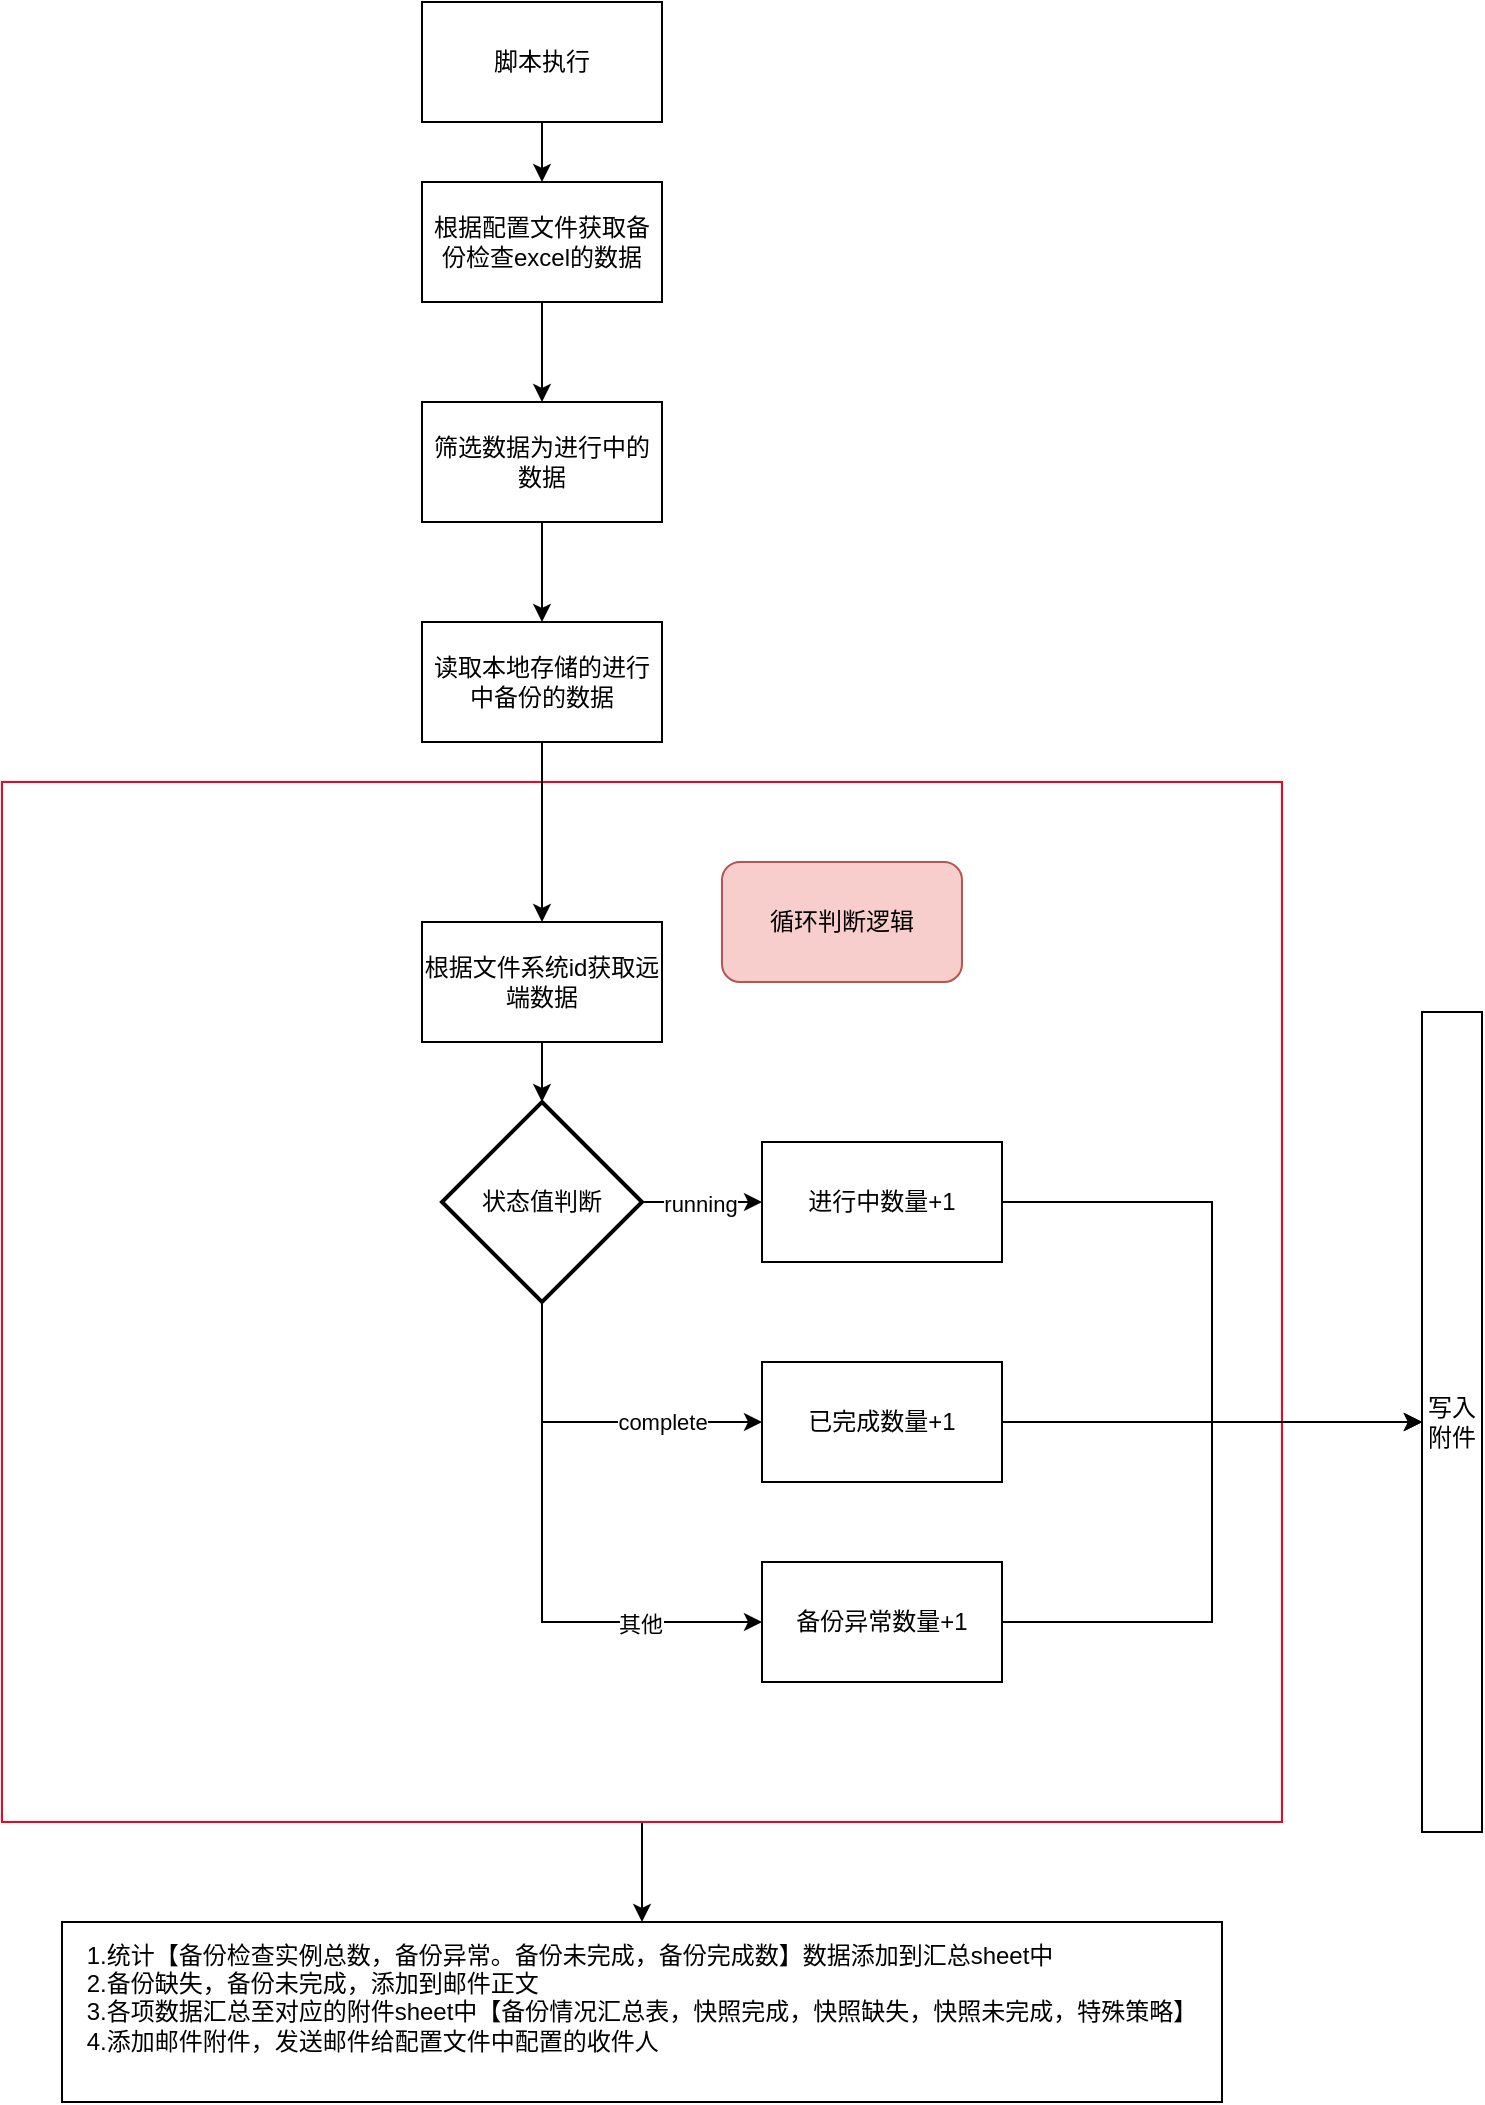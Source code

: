 <mxfile version="22.1.16" type="github">
  <diagram name="Page-1" id="12e1b939-464a-85fe-373e-61e167be1490">
    <mxGraphModel dx="1079" dy="714" grid="1" gridSize="10" guides="1" tooltips="1" connect="1" arrows="1" fold="1" page="1" pageScale="1.5" pageWidth="1169" pageHeight="826" background="none" math="0" shadow="0">
      <root>
        <mxCell id="0" />
        <mxCell id="1" parent="0" />
        <mxCell id="3ZXkjY_nbE6o7iCO6559-40" value="" style="edgeStyle=orthogonalEdgeStyle;rounded=0;orthogonalLoop=1;jettySize=auto;html=1;" edge="1" parent="1" source="3ZXkjY_nbE6o7iCO6559-17" target="3ZXkjY_nbE6o7iCO6559-39">
          <mxGeometry relative="1" as="geometry" />
        </mxCell>
        <mxCell id="3ZXkjY_nbE6o7iCO6559-17" value="" style="rounded=0;whiteSpace=wrap;html=1;labelBackgroundColor=none;labelBorderColor=#FF250D;strokeColor=#f9011a;" vertex="1" parent="1">
          <mxGeometry x="480" y="460" width="640" height="520" as="geometry" />
        </mxCell>
        <mxCell id="3ZXkjY_nbE6o7iCO6559-3" value="" style="edgeStyle=orthogonalEdgeStyle;rounded=0;orthogonalLoop=1;jettySize=auto;html=1;" edge="1" parent="1" source="3ZXkjY_nbE6o7iCO6559-1" target="3ZXkjY_nbE6o7iCO6559-2">
          <mxGeometry relative="1" as="geometry" />
        </mxCell>
        <mxCell id="3ZXkjY_nbE6o7iCO6559-1" value="脚本执行" style="rounded=0;whiteSpace=wrap;html=1;" vertex="1" parent="1">
          <mxGeometry x="690" y="70" width="120" height="60" as="geometry" />
        </mxCell>
        <mxCell id="3ZXkjY_nbE6o7iCO6559-7" value="" style="edgeStyle=orthogonalEdgeStyle;rounded=0;orthogonalLoop=1;jettySize=auto;html=1;" edge="1" parent="1" source="3ZXkjY_nbE6o7iCO6559-2" target="3ZXkjY_nbE6o7iCO6559-13">
          <mxGeometry relative="1" as="geometry">
            <mxPoint x="750" y="260" as="targetPoint" />
          </mxGeometry>
        </mxCell>
        <mxCell id="3ZXkjY_nbE6o7iCO6559-2" value="根据配置文件获取备份检查excel的数据" style="rounded=0;whiteSpace=wrap;html=1;" vertex="1" parent="1">
          <mxGeometry x="690" y="160" width="120" height="60" as="geometry" />
        </mxCell>
        <mxCell id="3ZXkjY_nbE6o7iCO6559-16" value="" style="edgeStyle=orthogonalEdgeStyle;rounded=0;orthogonalLoop=1;jettySize=auto;html=1;" edge="1" parent="1" source="3ZXkjY_nbE6o7iCO6559-4" target="3ZXkjY_nbE6o7iCO6559-15">
          <mxGeometry relative="1" as="geometry" />
        </mxCell>
        <mxCell id="3ZXkjY_nbE6o7iCO6559-4" value="读取本地存储的进行中备份的数据" style="rounded=0;whiteSpace=wrap;html=1;" vertex="1" parent="1">
          <mxGeometry x="690" y="380" width="120" height="60" as="geometry" />
        </mxCell>
        <mxCell id="3ZXkjY_nbE6o7iCO6559-14" value="" style="edgeStyle=orthogonalEdgeStyle;rounded=0;orthogonalLoop=1;jettySize=auto;html=1;" edge="1" parent="1" source="3ZXkjY_nbE6o7iCO6559-13" target="3ZXkjY_nbE6o7iCO6559-4">
          <mxGeometry relative="1" as="geometry" />
        </mxCell>
        <mxCell id="3ZXkjY_nbE6o7iCO6559-13" value="筛选数据为进行中的数据" style="rounded=0;whiteSpace=wrap;html=1;" vertex="1" parent="1">
          <mxGeometry x="690" y="270" width="120" height="60" as="geometry" />
        </mxCell>
        <mxCell id="3ZXkjY_nbE6o7iCO6559-23" value="" style="edgeStyle=orthogonalEdgeStyle;rounded=0;orthogonalLoop=1;jettySize=auto;html=1;" edge="1" parent="1" source="3ZXkjY_nbE6o7iCO6559-15" target="3ZXkjY_nbE6o7iCO6559-22">
          <mxGeometry relative="1" as="geometry" />
        </mxCell>
        <mxCell id="3ZXkjY_nbE6o7iCO6559-15" value="根据文件系统id获取远端数据" style="rounded=0;whiteSpace=wrap;html=1;" vertex="1" parent="1">
          <mxGeometry x="690" y="530" width="120" height="60" as="geometry" />
        </mxCell>
        <mxCell id="3ZXkjY_nbE6o7iCO6559-19" value="循环判断逻辑" style="rounded=1;whiteSpace=wrap;html=1;fillColor=#f8cecc;strokeColor=#b85450;" vertex="1" parent="1">
          <mxGeometry x="840" y="500" width="120" height="60" as="geometry" />
        </mxCell>
        <mxCell id="3ZXkjY_nbE6o7iCO6559-25" value="" style="edgeStyle=orthogonalEdgeStyle;rounded=0;orthogonalLoop=1;jettySize=auto;html=1;" edge="1" parent="1" source="3ZXkjY_nbE6o7iCO6559-22" target="3ZXkjY_nbE6o7iCO6559-24">
          <mxGeometry relative="1" as="geometry" />
        </mxCell>
        <mxCell id="3ZXkjY_nbE6o7iCO6559-26" value="running" style="edgeLabel;html=1;align=center;verticalAlign=middle;resizable=0;points=[];" vertex="1" connectable="0" parent="3ZXkjY_nbE6o7iCO6559-25">
          <mxGeometry x="-0.033" y="-1" relative="1" as="geometry">
            <mxPoint as="offset" />
          </mxGeometry>
        </mxCell>
        <mxCell id="3ZXkjY_nbE6o7iCO6559-29" style="edgeStyle=orthogonalEdgeStyle;rounded=0;orthogonalLoop=1;jettySize=auto;html=1;entryX=0;entryY=0.5;entryDx=0;entryDy=0;" edge="1" parent="1" source="3ZXkjY_nbE6o7iCO6559-22" target="3ZXkjY_nbE6o7iCO6559-27">
          <mxGeometry relative="1" as="geometry">
            <Array as="points">
              <mxPoint x="750" y="780" />
            </Array>
          </mxGeometry>
        </mxCell>
        <mxCell id="3ZXkjY_nbE6o7iCO6559-30" value="complete" style="edgeLabel;html=1;align=center;verticalAlign=middle;resizable=0;points=[];" vertex="1" connectable="0" parent="3ZXkjY_nbE6o7iCO6559-29">
          <mxGeometry x="0.412" relative="1" as="geometry">
            <mxPoint as="offset" />
          </mxGeometry>
        </mxCell>
        <mxCell id="3ZXkjY_nbE6o7iCO6559-32" style="edgeStyle=orthogonalEdgeStyle;rounded=0;orthogonalLoop=1;jettySize=auto;html=1;entryX=0;entryY=0.5;entryDx=0;entryDy=0;" edge="1" parent="1" source="3ZXkjY_nbE6o7iCO6559-22" target="3ZXkjY_nbE6o7iCO6559-31">
          <mxGeometry relative="1" as="geometry">
            <Array as="points">
              <mxPoint x="750" y="880" />
            </Array>
          </mxGeometry>
        </mxCell>
        <mxCell id="3ZXkjY_nbE6o7iCO6559-33" value="其他" style="edgeLabel;html=1;align=center;verticalAlign=middle;resizable=0;points=[];" vertex="1" connectable="0" parent="3ZXkjY_nbE6o7iCO6559-32">
          <mxGeometry x="0.548" y="-1" relative="1" as="geometry">
            <mxPoint as="offset" />
          </mxGeometry>
        </mxCell>
        <mxCell id="3ZXkjY_nbE6o7iCO6559-22" value="状态值判断" style="strokeWidth=2;html=1;shape=mxgraph.flowchart.decision;whiteSpace=wrap;" vertex="1" parent="1">
          <mxGeometry x="700" y="620" width="100" height="100" as="geometry" />
        </mxCell>
        <mxCell id="3ZXkjY_nbE6o7iCO6559-36" style="edgeStyle=orthogonalEdgeStyle;rounded=0;orthogonalLoop=1;jettySize=auto;html=1;entryX=0;entryY=0.5;entryDx=0;entryDy=0;" edge="1" parent="1" source="3ZXkjY_nbE6o7iCO6559-24" target="3ZXkjY_nbE6o7iCO6559-34">
          <mxGeometry relative="1" as="geometry" />
        </mxCell>
        <mxCell id="3ZXkjY_nbE6o7iCO6559-24" value="进行中数量+1" style="rounded=0;whiteSpace=wrap;html=1;" vertex="1" parent="1">
          <mxGeometry x="860" y="640" width="120" height="60" as="geometry" />
        </mxCell>
        <mxCell id="3ZXkjY_nbE6o7iCO6559-37" style="edgeStyle=orthogonalEdgeStyle;rounded=0;orthogonalLoop=1;jettySize=auto;html=1;" edge="1" parent="1" source="3ZXkjY_nbE6o7iCO6559-27" target="3ZXkjY_nbE6o7iCO6559-34">
          <mxGeometry relative="1" as="geometry" />
        </mxCell>
        <mxCell id="3ZXkjY_nbE6o7iCO6559-27" value="已完成数量+1" style="rounded=0;whiteSpace=wrap;html=1;" vertex="1" parent="1">
          <mxGeometry x="860" y="750" width="120" height="60" as="geometry" />
        </mxCell>
        <mxCell id="3ZXkjY_nbE6o7iCO6559-38" style="edgeStyle=orthogonalEdgeStyle;rounded=0;orthogonalLoop=1;jettySize=auto;html=1;entryX=0;entryY=0.5;entryDx=0;entryDy=0;" edge="1" parent="1" source="3ZXkjY_nbE6o7iCO6559-31" target="3ZXkjY_nbE6o7iCO6559-34">
          <mxGeometry relative="1" as="geometry" />
        </mxCell>
        <mxCell id="3ZXkjY_nbE6o7iCO6559-31" value="备份异常数量+1" style="rounded=0;whiteSpace=wrap;html=1;" vertex="1" parent="1">
          <mxGeometry x="860" y="850" width="120" height="60" as="geometry" />
        </mxCell>
        <mxCell id="3ZXkjY_nbE6o7iCO6559-34" value="写入附件" style="rounded=0;whiteSpace=wrap;html=1;" vertex="1" parent="1">
          <mxGeometry x="1190" y="575" width="30" height="410" as="geometry" />
        </mxCell>
        <mxCell id="3ZXkjY_nbE6o7iCO6559-39" value="&lt;div style=&quot;text-align: left;&quot;&gt;1.统计【备份检查实例总数，备份异常。备份未完成，备份完成数】数据添加到汇总sheet中&lt;/div&gt;&lt;div style=&quot;text-align: left;&quot;&gt;&lt;span style=&quot;background-color: initial;&quot;&gt;2.备份缺失，备份未完成，添加到邮件正文&lt;/span&gt;&lt;/div&gt;&lt;div style=&quot;text-align: left;&quot;&gt;3.各项数据汇总至对应的附件sheet中【备份情况汇总表，快照完成，快照缺失，快照未完成，特殊策略】&lt;/div&gt;&lt;div style=&quot;text-align: left;&quot;&gt;4.添加邮件附件，发送邮件给配置文件中配置的收件人&lt;/div&gt;&lt;div&gt;&lt;br&gt;&lt;/div&gt;" style="rounded=0;whiteSpace=wrap;html=1;" vertex="1" parent="1">
          <mxGeometry x="510" y="1030" width="580" height="90" as="geometry" />
        </mxCell>
      </root>
    </mxGraphModel>
  </diagram>
</mxfile>
